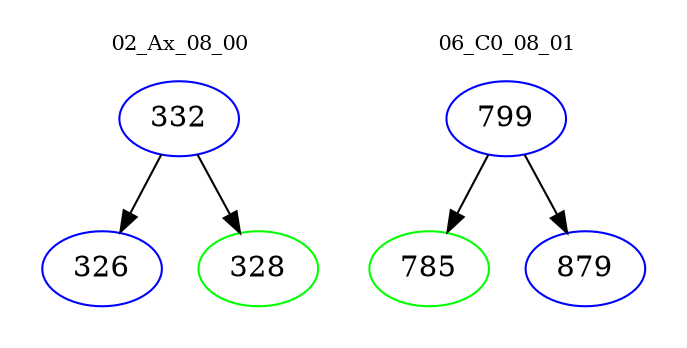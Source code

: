 digraph{
subgraph cluster_0 {
color = white
label = "02_Ax_08_00";
fontsize=10;
T0_332 [label="332", color="blue"]
T0_332 -> T0_326 [color="black"]
T0_326 [label="326", color="blue"]
T0_332 -> T0_328 [color="black"]
T0_328 [label="328", color="green"]
}
subgraph cluster_1 {
color = white
label = "06_C0_08_01";
fontsize=10;
T1_799 [label="799", color="blue"]
T1_799 -> T1_785 [color="black"]
T1_785 [label="785", color="green"]
T1_799 -> T1_879 [color="black"]
T1_879 [label="879", color="blue"]
}
}

